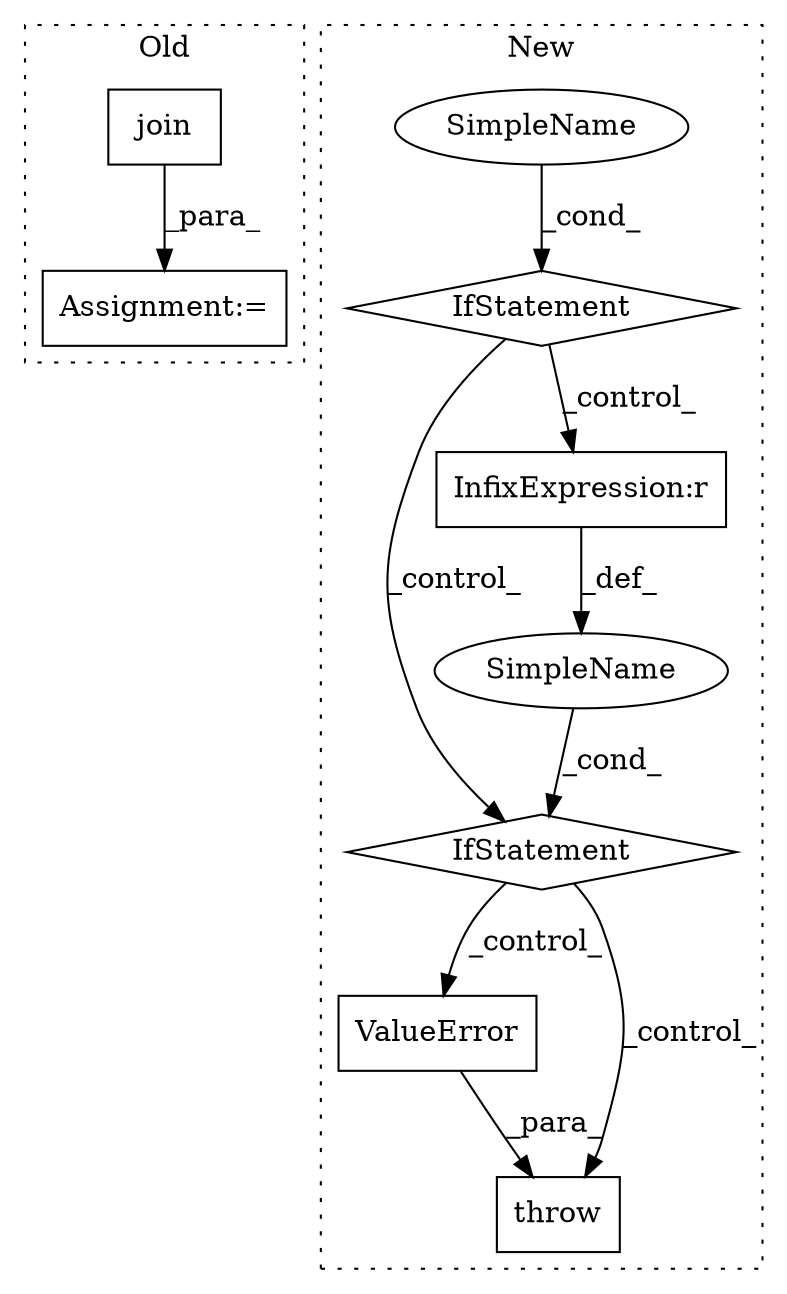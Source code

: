 digraph G {
subgraph cluster0 {
1 [label="join" a="32" s="6362,6390" l="5,1" shape="box"];
9 [label="Assignment:=" a="7" s="6414" l="1" shape="box"];
label = "Old";
style="dotted";
}
subgraph cluster1 {
2 [label="ValueError" a="32" s="6250" l="12" shape="box"];
3 [label="throw" a="53" s="6244" l="6" shape="box"];
4 [label="SimpleName" a="42" s="" l="" shape="ellipse"];
5 [label="IfStatement" a="25" s="6204,6234" l="4,2" shape="diamond"];
6 [label="SimpleName" a="42" s="" l="" shape="ellipse"];
7 [label="IfStatement" a="25" s="6144,6165" l="4,2" shape="diamond"];
8 [label="InfixExpression:r" a="27" s="6229" l="4" shape="box"];
label = "New";
style="dotted";
}
1 -> 9 [label="_para_"];
2 -> 3 [label="_para_"];
4 -> 5 [label="_cond_"];
5 -> 3 [label="_control_"];
5 -> 2 [label="_control_"];
6 -> 7 [label="_cond_"];
7 -> 8 [label="_control_"];
7 -> 5 [label="_control_"];
8 -> 4 [label="_def_"];
}